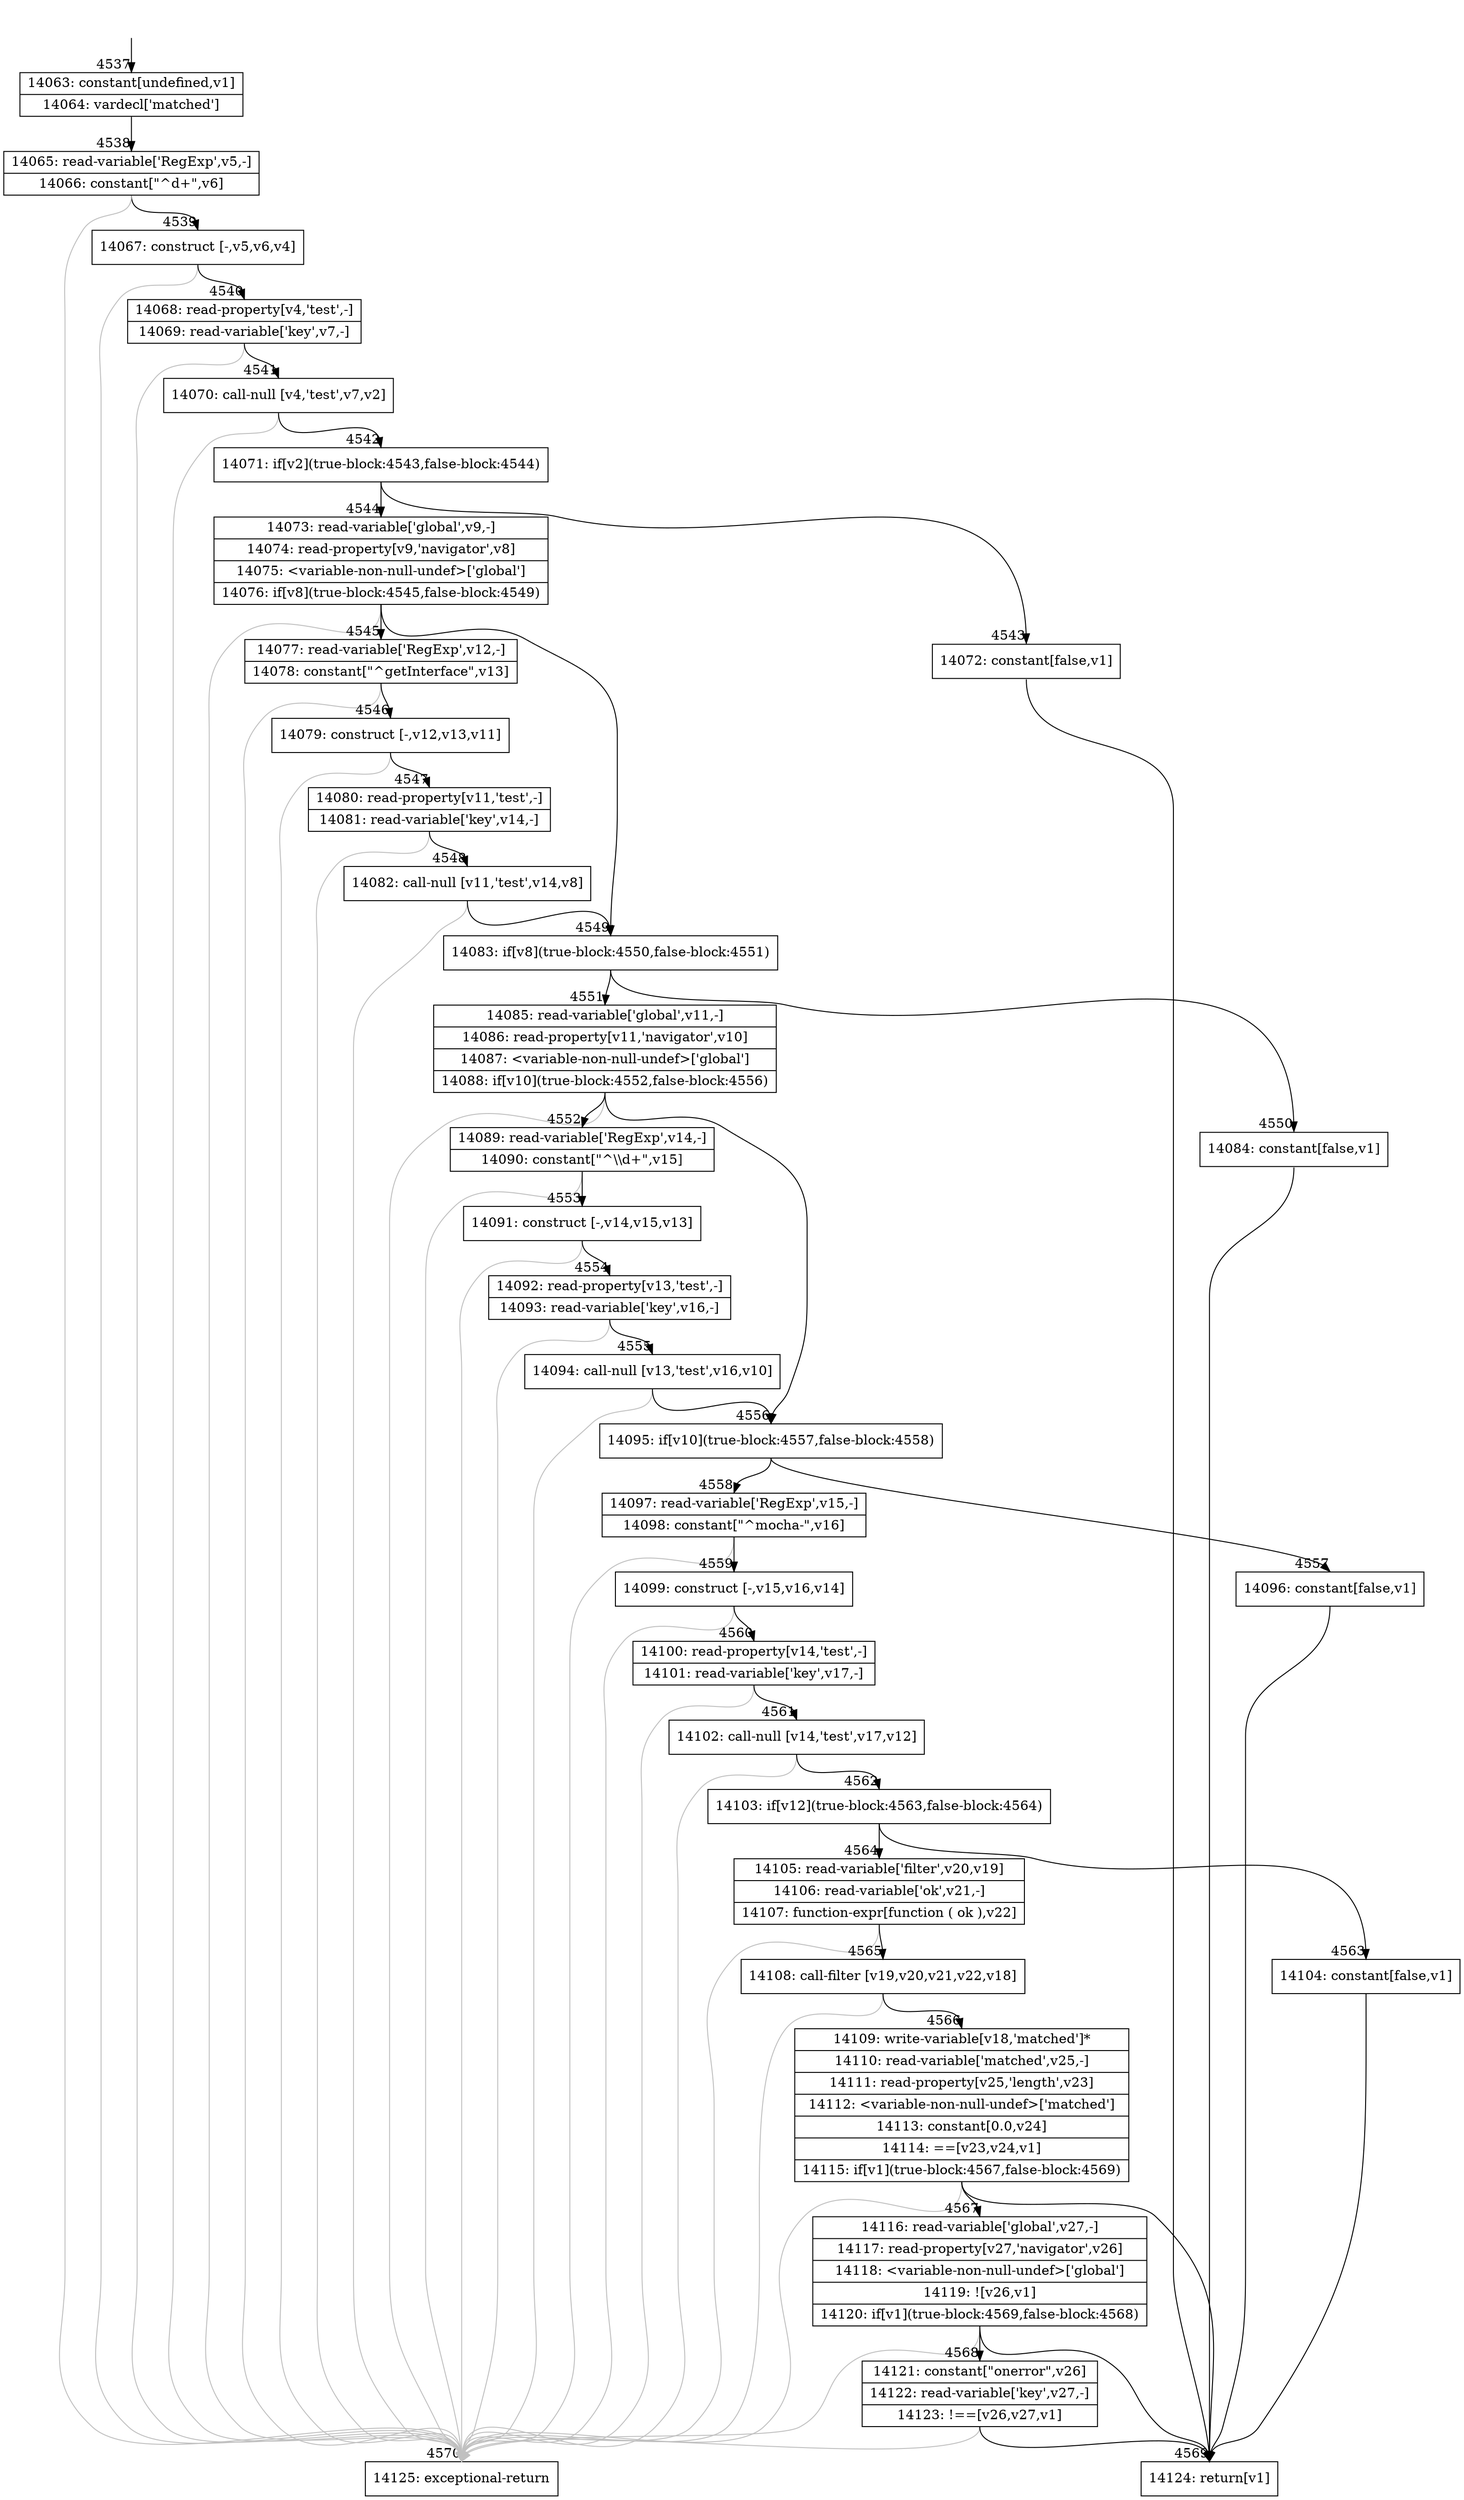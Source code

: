 digraph {
rankdir="TD"
BB_entry407[shape=none,label=""];
BB_entry407 -> BB4537 [tailport=s, headport=n, headlabel="    4537"]
BB4537 [shape=record label="{14063: constant[undefined,v1]|14064: vardecl['matched']}" ] 
BB4537 -> BB4538 [tailport=s, headport=n, headlabel="      4538"]
BB4538 [shape=record label="{14065: read-variable['RegExp',v5,-]|14066: constant[\"^d+\",v6]}" ] 
BB4538 -> BB4539 [tailport=s, headport=n, headlabel="      4539"]
BB4538 -> BB4570 [tailport=s, headport=n, color=gray, headlabel="      4570"]
BB4539 [shape=record label="{14067: construct [-,v5,v6,v4]}" ] 
BB4539 -> BB4540 [tailport=s, headport=n, headlabel="      4540"]
BB4539 -> BB4570 [tailport=s, headport=n, color=gray]
BB4540 [shape=record label="{14068: read-property[v4,'test',-]|14069: read-variable['key',v7,-]}" ] 
BB4540 -> BB4541 [tailport=s, headport=n, headlabel="      4541"]
BB4540 -> BB4570 [tailport=s, headport=n, color=gray]
BB4541 [shape=record label="{14070: call-null [v4,'test',v7,v2]}" ] 
BB4541 -> BB4542 [tailport=s, headport=n, headlabel="      4542"]
BB4541 -> BB4570 [tailport=s, headport=n, color=gray]
BB4542 [shape=record label="{14071: if[v2](true-block:4543,false-block:4544)}" ] 
BB4542 -> BB4543 [tailport=s, headport=n, headlabel="      4543"]
BB4542 -> BB4544 [tailport=s, headport=n, headlabel="      4544"]
BB4543 [shape=record label="{14072: constant[false,v1]}" ] 
BB4543 -> BB4569 [tailport=s, headport=n, headlabel="      4569"]
BB4544 [shape=record label="{14073: read-variable['global',v9,-]|14074: read-property[v9,'navigator',v8]|14075: \<variable-non-null-undef\>['global']|14076: if[v8](true-block:4545,false-block:4549)}" ] 
BB4544 -> BB4549 [tailport=s, headport=n, headlabel="      4549"]
BB4544 -> BB4545 [tailport=s, headport=n, headlabel="      4545"]
BB4544 -> BB4570 [tailport=s, headport=n, color=gray]
BB4545 [shape=record label="{14077: read-variable['RegExp',v12,-]|14078: constant[\"^getInterface\",v13]}" ] 
BB4545 -> BB4546 [tailport=s, headport=n, headlabel="      4546"]
BB4545 -> BB4570 [tailport=s, headport=n, color=gray]
BB4546 [shape=record label="{14079: construct [-,v12,v13,v11]}" ] 
BB4546 -> BB4547 [tailport=s, headport=n, headlabel="      4547"]
BB4546 -> BB4570 [tailport=s, headport=n, color=gray]
BB4547 [shape=record label="{14080: read-property[v11,'test',-]|14081: read-variable['key',v14,-]}" ] 
BB4547 -> BB4548 [tailport=s, headport=n, headlabel="      4548"]
BB4547 -> BB4570 [tailport=s, headport=n, color=gray]
BB4548 [shape=record label="{14082: call-null [v11,'test',v14,v8]}" ] 
BB4548 -> BB4549 [tailport=s, headport=n]
BB4548 -> BB4570 [tailport=s, headport=n, color=gray]
BB4549 [shape=record label="{14083: if[v8](true-block:4550,false-block:4551)}" ] 
BB4549 -> BB4550 [tailport=s, headport=n, headlabel="      4550"]
BB4549 -> BB4551 [tailport=s, headport=n, headlabel="      4551"]
BB4550 [shape=record label="{14084: constant[false,v1]}" ] 
BB4550 -> BB4569 [tailport=s, headport=n]
BB4551 [shape=record label="{14085: read-variable['global',v11,-]|14086: read-property[v11,'navigator',v10]|14087: \<variable-non-null-undef\>['global']|14088: if[v10](true-block:4552,false-block:4556)}" ] 
BB4551 -> BB4556 [tailport=s, headport=n, headlabel="      4556"]
BB4551 -> BB4552 [tailport=s, headport=n, headlabel="      4552"]
BB4551 -> BB4570 [tailport=s, headport=n, color=gray]
BB4552 [shape=record label="{14089: read-variable['RegExp',v14,-]|14090: constant[\"^\\\\d+\",v15]}" ] 
BB4552 -> BB4553 [tailport=s, headport=n, headlabel="      4553"]
BB4552 -> BB4570 [tailport=s, headport=n, color=gray]
BB4553 [shape=record label="{14091: construct [-,v14,v15,v13]}" ] 
BB4553 -> BB4554 [tailport=s, headport=n, headlabel="      4554"]
BB4553 -> BB4570 [tailport=s, headport=n, color=gray]
BB4554 [shape=record label="{14092: read-property[v13,'test',-]|14093: read-variable['key',v16,-]}" ] 
BB4554 -> BB4555 [tailport=s, headport=n, headlabel="      4555"]
BB4554 -> BB4570 [tailport=s, headport=n, color=gray]
BB4555 [shape=record label="{14094: call-null [v13,'test',v16,v10]}" ] 
BB4555 -> BB4556 [tailport=s, headport=n]
BB4555 -> BB4570 [tailport=s, headport=n, color=gray]
BB4556 [shape=record label="{14095: if[v10](true-block:4557,false-block:4558)}" ] 
BB4556 -> BB4557 [tailport=s, headport=n, headlabel="      4557"]
BB4556 -> BB4558 [tailport=s, headport=n, headlabel="      4558"]
BB4557 [shape=record label="{14096: constant[false,v1]}" ] 
BB4557 -> BB4569 [tailport=s, headport=n]
BB4558 [shape=record label="{14097: read-variable['RegExp',v15,-]|14098: constant[\"^mocha-\",v16]}" ] 
BB4558 -> BB4559 [tailport=s, headport=n, headlabel="      4559"]
BB4558 -> BB4570 [tailport=s, headport=n, color=gray]
BB4559 [shape=record label="{14099: construct [-,v15,v16,v14]}" ] 
BB4559 -> BB4560 [tailport=s, headport=n, headlabel="      4560"]
BB4559 -> BB4570 [tailport=s, headport=n, color=gray]
BB4560 [shape=record label="{14100: read-property[v14,'test',-]|14101: read-variable['key',v17,-]}" ] 
BB4560 -> BB4561 [tailport=s, headport=n, headlabel="      4561"]
BB4560 -> BB4570 [tailport=s, headport=n, color=gray]
BB4561 [shape=record label="{14102: call-null [v14,'test',v17,v12]}" ] 
BB4561 -> BB4562 [tailport=s, headport=n, headlabel="      4562"]
BB4561 -> BB4570 [tailport=s, headport=n, color=gray]
BB4562 [shape=record label="{14103: if[v12](true-block:4563,false-block:4564)}" ] 
BB4562 -> BB4563 [tailport=s, headport=n, headlabel="      4563"]
BB4562 -> BB4564 [tailport=s, headport=n, headlabel="      4564"]
BB4563 [shape=record label="{14104: constant[false,v1]}" ] 
BB4563 -> BB4569 [tailport=s, headport=n]
BB4564 [shape=record label="{14105: read-variable['filter',v20,v19]|14106: read-variable['ok',v21,-]|14107: function-expr[function ( ok ),v22]}" ] 
BB4564 -> BB4565 [tailport=s, headport=n, headlabel="      4565"]
BB4564 -> BB4570 [tailport=s, headport=n, color=gray]
BB4565 [shape=record label="{14108: call-filter [v19,v20,v21,v22,v18]}" ] 
BB4565 -> BB4566 [tailport=s, headport=n, headlabel="      4566"]
BB4565 -> BB4570 [tailport=s, headport=n, color=gray]
BB4566 [shape=record label="{14109: write-variable[v18,'matched']*|14110: read-variable['matched',v25,-]|14111: read-property[v25,'length',v23]|14112: \<variable-non-null-undef\>['matched']|14113: constant[0.0,v24]|14114: ==[v23,v24,v1]|14115: if[v1](true-block:4567,false-block:4569)}" ] 
BB4566 -> BB4569 [tailport=s, headport=n]
BB4566 -> BB4567 [tailport=s, headport=n, headlabel="      4567"]
BB4566 -> BB4570 [tailport=s, headport=n, color=gray]
BB4567 [shape=record label="{14116: read-variable['global',v27,-]|14117: read-property[v27,'navigator',v26]|14118: \<variable-non-null-undef\>['global']|14119: ![v26,v1]|14120: if[v1](true-block:4569,false-block:4568)}" ] 
BB4567 -> BB4569 [tailport=s, headport=n]
BB4567 -> BB4568 [tailport=s, headport=n, headlabel="      4568"]
BB4567 -> BB4570 [tailport=s, headport=n, color=gray]
BB4568 [shape=record label="{14121: constant[\"onerror\",v26]|14122: read-variable['key',v27,-]|14123: !==[v26,v27,v1]}" ] 
BB4568 -> BB4569 [tailport=s, headport=n]
BB4568 -> BB4570 [tailport=s, headport=n, color=gray]
BB4569 [shape=record label="{14124: return[v1]}" ] 
BB4570 [shape=record label="{14125: exceptional-return}" ] 
//#$~ 5273
}
